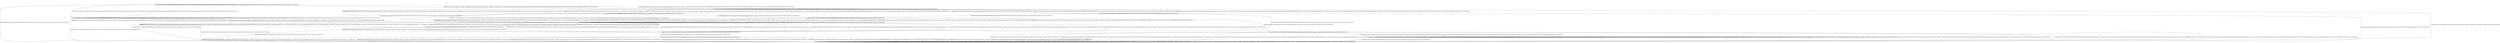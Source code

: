 digraph g {
__start0 [label="" shape="none"];

	s0 [shape="circle" label="s0"];
	s1 [shape="circle" label="s1"];
	s2 [shape="circle" label="s2"];
	s3 [shape="circle" label="s3"];
	s4 [shape="circle" label="s4"];
	s5 [shape="circle" label="s5"];
	s6 [shape="circle" label="s6"];
	s7 [shape="circle" label="s7"];
	s8 [shape="circle" label="s8"];
	s9 [shape="circle" label="s9"];
	s10 [shape="circle" label="s10"];
	s11 [shape="circle" label="s11"];
	s12 [shape="circle" label="s12"];
	s0 -> s1 [label="ClientHelloWord{suite=TLS_PSK_WITH_AES_128_CBC_SHA} / ResponseFingerprint[Exception=false, Encrypted=false, #Records=1, #Messages=1, RecordClasses=[Record,], MessageClasses=[HelloVerifyRequestMessage,], Messages=[HELLO_VERIFY_REQUEST,], Reccords=[Record{contentType=ModifiableByte{originalValue=22}, protocolVersion=Original byte value is: FE FD, length=ModifiableInteger{originalValue=47}},], NetworkState=null]"];
	s0 -> s8 [label="GenericMessageWord{message=PSK_CLIENT_KEY_EXCHANGE} / ResponseFingerprint[Exception=false, Encrypted=false, #Records=0, #Messages=0, RecordClasses=[], MessageClasses=[], Messages=[], Reccords=[], NetworkState=null]"];
	s0 -> s2 [label="ChangeCipherSpecWord{} / ResponseFingerprint[Exception=false, Encrypted=false, #Records=0, #Messages=0, RecordClasses=[], MessageClasses=[], Messages=[], Reccords=[], NetworkState=null]"];
	s0 -> s0 [label="GenericMessageWord{message=APPLICATION} / ResponseFingerprint[Exception=false, Encrypted=false, #Records=0, #Messages=0, RecordClasses=[], MessageClasses=[], Messages=[], Reccords=[], NetworkState=null]"];
	s0 -> s0 [label="FinishedWord{} / ResponseFingerprint[Exception=false, Encrypted=false, #Records=0, #Messages=0, RecordClasses=[], MessageClasses=[], Messages=[], Reccords=[], NetworkState=null]"];
	s0 -> s8 [label="GenericMessageWord{message=RSA_CLIENT_KEY_EXCHANGE} / ResponseFingerprint[Exception=false, Encrypted=false, #Records=0, #Messages=0, RecordClasses=[], MessageClasses=[], Messages=[], Reccords=[], NetworkState=null]"];
	s0 -> s1 [label="ClientHelloWord{suite=TLS_RSA_WITH_AES_128_GCM_SHA256} / ResponseFingerprint[Exception=false, Encrypted=false, #Records=1, #Messages=1, RecordClasses=[Record,], MessageClasses=[HelloVerifyRequestMessage,], Messages=[HELLO_VERIFY_REQUEST,], Reccords=[Record{contentType=ModifiableByte{originalValue=22}, protocolVersion=Original byte value is: FE FD, length=ModifiableInteger{originalValue=47}},], NetworkState=null]"];
	s1 -> s3 [label="ClientHelloWord{suite=TLS_PSK_WITH_AES_128_CBC_SHA} / ResponseFingerprint[Exception=false, Encrypted=false, #Records=2, #Messages=2, RecordClasses=[Record,Record,], MessageClasses=[ServerHelloMessage,ServerHelloDoneMessage,], Messages=[SERVER_HELLO,SERVER_HELLO_DONE,], Reccords=[Record{contentType=ModifiableByte{originalValue=22}, protocolVersion=Original byte value is: FE FD, length=ModifiableInteger{originalValue=89}},Record{contentType=ModifiableByte{originalValue=22}, protocolVersion=Original byte value is: FE FD, length=ModifiableInteger{originalValue=12}},], NetworkState=null]"];
	s1 -> s9 [label="GenericMessageWord{message=PSK_CLIENT_KEY_EXCHANGE} / ResponseFingerprint[Exception=false, Encrypted=false, #Records=0, #Messages=0, RecordClasses=[], MessageClasses=[], Messages=[], Reccords=[], NetworkState=null]"];
	s1 -> s2 [label="ChangeCipherSpecWord{} / ResponseFingerprint[Exception=false, Encrypted=false, #Records=0, #Messages=0, RecordClasses=[], MessageClasses=[], Messages=[], Reccords=[], NetworkState=null]"];
	s1 -> s1 [label="GenericMessageWord{message=APPLICATION} / ResponseFingerprint[Exception=false, Encrypted=false, #Records=0, #Messages=0, RecordClasses=[], MessageClasses=[], Messages=[], Reccords=[], NetworkState=null]"];
	s1 -> s1 [label="FinishedWord{} / ResponseFingerprint[Exception=false, Encrypted=false, #Records=0, #Messages=0, RecordClasses=[], MessageClasses=[], Messages=[], Reccords=[], NetworkState=null]"];
	s1 -> s1 [label="GenericMessageWord{message=RSA_CLIENT_KEY_EXCHANGE} / ResponseFingerprint[Exception=false, Encrypted=false, #Records=0, #Messages=0, RecordClasses=[], MessageClasses=[], Messages=[], Reccords=[], NetworkState=null]"];
	s1 -> s7 [label="ClientHelloWord{suite=TLS_RSA_WITH_AES_128_GCM_SHA256} / ResponseFingerprint[Exception=false, Encrypted=false, #Records=3, #Messages=3, RecordClasses=[Record,Record,Record,], MessageClasses=[ServerHelloMessage,CertificateMessage,ServerHelloDoneMessage,], Messages=[SERVER_HELLO,CERTIFICATE,SERVER_HELLO_DONE,], Reccords=[Record{contentType=ModifiableByte{originalValue=22}, protocolVersion=Original byte value is: FE FD, length=ModifiableInteger{originalValue=89}},Record{contentType=ModifiableByte{originalValue=22}, protocolVersion=Original byte value is: FE FD, length=ModifiableInteger{originalValue=857}},Record{contentType=ModifiableByte{originalValue=22}, protocolVersion=Original byte value is: FE FD, length=ModifiableInteger{originalValue=12}},], NetworkState=null]"];
	s2 -> s2 [label="ClientHelloWord{suite=TLS_PSK_WITH_AES_128_CBC_SHA} / ResponseFingerprint[Exception=false, Encrypted=false, #Records=0, #Messages=0, RecordClasses=[], MessageClasses=[], Messages=[], Reccords=[], NetworkState=null]"];
	s2 -> s2 [label="GenericMessageWord{message=PSK_CLIENT_KEY_EXCHANGE} / ResponseFingerprint[Exception=false, Encrypted=false, #Records=0, #Messages=0, RecordClasses=[], MessageClasses=[], Messages=[], Reccords=[], NetworkState=null]"];
	s2 -> s2 [label="ChangeCipherSpecWord{} / ResponseFingerprint[Exception=false, Encrypted=false, #Records=0, #Messages=0, RecordClasses=[], MessageClasses=[], Messages=[], Reccords=[], NetworkState=null]"];
	s2 -> s2 [label="GenericMessageWord{message=APPLICATION} / ResponseFingerprint[Exception=false, Encrypted=false, #Records=0, #Messages=0, RecordClasses=[], MessageClasses=[], Messages=[], Reccords=[], NetworkState=null]"];
	s2 -> s2 [label="FinishedWord{} / ResponseFingerprint[Exception=false, Encrypted=false, #Records=0, #Messages=0, RecordClasses=[], MessageClasses=[], Messages=[], Reccords=[], NetworkState=null]"];
	s2 -> s2 [label="GenericMessageWord{message=RSA_CLIENT_KEY_EXCHANGE} / ResponseFingerprint[Exception=false, Encrypted=false, #Records=0, #Messages=0, RecordClasses=[], MessageClasses=[], Messages=[], Reccords=[], NetworkState=null]"];
	s2 -> s2 [label="ClientHelloWord{suite=TLS_RSA_WITH_AES_128_GCM_SHA256} / ResponseFingerprint[Exception=false, Encrypted=false, #Records=0, #Messages=0, RecordClasses=[], MessageClasses=[], Messages=[], Reccords=[], NetworkState=null]"];
	s3 -> s1 [label="ClientHelloWord{suite=TLS_PSK_WITH_AES_128_CBC_SHA} / ResponseFingerprint[Exception=false, Encrypted=false, #Records=0, #Messages=0, RecordClasses=[], MessageClasses=[], Messages=[], Reccords=[], NetworkState=null]"];
	s3 -> s4 [label="GenericMessageWord{message=PSK_CLIENT_KEY_EXCHANGE} / ResponseFingerprint[Exception=false, Encrypted=false, #Records=0, #Messages=0, RecordClasses=[], MessageClasses=[], Messages=[], Reccords=[], NetworkState=null]"];
	s3 -> s2 [label="ChangeCipherSpecWord{} / ResponseFingerprint[Exception=false, Encrypted=false, #Records=0, #Messages=0, RecordClasses=[], MessageClasses=[], Messages=[], Reccords=[], NetworkState=null]"];
	s3 -> s3 [label="GenericMessageWord{message=APPLICATION} / ResponseFingerprint[Exception=false, Encrypted=false, #Records=0, #Messages=0, RecordClasses=[], MessageClasses=[], Messages=[], Reccords=[], NetworkState=null]"];
	s3 -> s1 [label="FinishedWord{} / ResponseFingerprint[Exception=false, Encrypted=false, #Records=0, #Messages=0, RecordClasses=[], MessageClasses=[], Messages=[], Reccords=[], NetworkState=null]"];
	s3 -> s1 [label="GenericMessageWord{message=RSA_CLIENT_KEY_EXCHANGE} / ResponseFingerprint[Exception=false, Encrypted=false, #Records=1, #Messages=1, RecordClasses=[Record,], MessageClasses=[AlertMessage,], Messages=[Alert(FATAL,UNKNOWN_PSK_IDENTITY),], Reccords=[Record{contentType=ModifiableByte{originalValue=21}, protocolVersion=Original byte value is: FE FD, length=ModifiableInteger{originalValue=2}},], NetworkState=null]"];
	s3 -> s1 [label="ClientHelloWord{suite=TLS_RSA_WITH_AES_128_GCM_SHA256} / ResponseFingerprint[Exception=false, Encrypted=false, #Records=0, #Messages=0, RecordClasses=[], MessageClasses=[], Messages=[], Reccords=[], NetworkState=null]"];
	s4 -> s9 [label="ClientHelloWord{suite=TLS_PSK_WITH_AES_128_CBC_SHA} / ResponseFingerprint[Exception=false, Encrypted=false, #Records=1, #Messages=1, RecordClasses=[Record,], MessageClasses=[AlertMessage,], Messages=[Alert(FATAL,UNEXPECTED_MESSAGE),], Reccords=[Record{contentType=ModifiableByte{originalValue=21}, protocolVersion=Original byte value is: FE FD, length=ModifiableInteger{originalValue=2}},], NetworkState=null]"];
	s4 -> s9 [label="GenericMessageWord{message=PSK_CLIENT_KEY_EXCHANGE} / ResponseFingerprint[Exception=false, Encrypted=false, #Records=1, #Messages=1, RecordClasses=[Record,], MessageClasses=[AlertMessage,], Messages=[Alert(FATAL,UNEXPECTED_MESSAGE),], Reccords=[Record{contentType=ModifiableByte{originalValue=21}, protocolVersion=Original byte value is: FE FD, length=ModifiableInteger{originalValue=2}},], NetworkState=null]"];
	s4 -> s5 [label="ChangeCipherSpecWord{} / ResponseFingerprint[Exception=false, Encrypted=false, #Records=0, #Messages=0, RecordClasses=[], MessageClasses=[], Messages=[], Reccords=[], NetworkState=null]"];
	s4 -> s4 [label="GenericMessageWord{message=APPLICATION} / ResponseFingerprint[Exception=false, Encrypted=false, #Records=0, #Messages=0, RecordClasses=[], MessageClasses=[], Messages=[], Reccords=[], NetworkState=null]"];
	s4 -> s9 [label="FinishedWord{} / ResponseFingerprint[Exception=false, Encrypted=false, #Records=1, #Messages=1, RecordClasses=[Record,], MessageClasses=[AlertMessage,], Messages=[Alert(FATAL,UNEXPECTED_MESSAGE),], Reccords=[Record{contentType=ModifiableByte{originalValue=21}, protocolVersion=Original byte value is: FE FD, length=ModifiableInteger{originalValue=2}},], NetworkState=null]"];
	s4 -> s9 [label="GenericMessageWord{message=RSA_CLIENT_KEY_EXCHANGE} / ResponseFingerprint[Exception=false, Encrypted=false, #Records=1, #Messages=1, RecordClasses=[Record,], MessageClasses=[AlertMessage,], Messages=[Alert(FATAL,UNEXPECTED_MESSAGE),], Reccords=[Record{contentType=ModifiableByte{originalValue=21}, protocolVersion=Original byte value is: FE FD, length=ModifiableInteger{originalValue=2}},], NetworkState=null]"];
	s4 -> s9 [label="ClientHelloWord{suite=TLS_RSA_WITH_AES_128_GCM_SHA256} / ResponseFingerprint[Exception=false, Encrypted=false, #Records=1, #Messages=1, RecordClasses=[Record,], MessageClasses=[AlertMessage,], Messages=[Alert(FATAL,UNEXPECTED_MESSAGE),], Reccords=[Record{contentType=ModifiableByte{originalValue=21}, protocolVersion=Original byte value is: FE FD, length=ModifiableInteger{originalValue=2}},], NetworkState=null]"];
	s5 -> s2 [label="ClientHelloWord{suite=TLS_PSK_WITH_AES_128_CBC_SHA} / ResponseFingerprint[Exception=false, Encrypted=false, #Records=1, #Messages=1, RecordClasses=[Record,], MessageClasses=[AlertMessage,], Messages=[Alert(FATAL,DECODE_ERROR),], Reccords=[Record{contentType=ModifiableByte{originalValue=21}, protocolVersion=Original byte value is: FE FD, length=ModifiableInteger{originalValue=2}},], NetworkState=null]"];
	s5 -> s2 [label="GenericMessageWord{message=PSK_CLIENT_KEY_EXCHANGE} / ResponseFingerprint[Exception=false, Encrypted=false, #Records=1, #Messages=1, RecordClasses=[Record,], MessageClasses=[AlertMessage,], Messages=[Alert(FATAL,DECODE_ERROR),], Reccords=[Record{contentType=ModifiableByte{originalValue=21}, protocolVersion=Original byte value is: FE FD, length=ModifiableInteger{originalValue=2}},], NetworkState=null]"];
	s5 -> s2 [label="ChangeCipherSpecWord{} / ResponseFingerprint[Exception=false, Encrypted=false, #Records=0, #Messages=0, RecordClasses=[], MessageClasses=[], Messages=[], Reccords=[], NetworkState=null]"];
	s5 -> s5 [label="GenericMessageWord{message=APPLICATION} / ResponseFingerprint[Exception=false, Encrypted=false, #Records=0, #Messages=0, RecordClasses=[], MessageClasses=[], Messages=[], Reccords=[], NetworkState=null]"];
	s5 -> s6 [label="FinishedWord{} / ResponseFingerprint[Exception=false, Encrypted=false, #Records=2, #Messages=2, RecordClasses=[Record,Record,], MessageClasses=[ChangeCipherSpecMessage,FinishedMessage,], Messages=[CHANGE_CIPHER_SPEC,FINISHED,], Reccords=[Record{contentType=ModifiableByte{originalValue=20}, protocolVersion=Original byte value is: FE FD, length=ModifiableInteger{originalValue=1}},Record{contentType=ModifiableByte{originalValue=22}, protocolVersion=Original byte value is: FE FD, length=ModifiableInteger{originalValue=64}},], NetworkState=null]"];
	s5 -> s2 [label="GenericMessageWord{message=RSA_CLIENT_KEY_EXCHANGE} / ResponseFingerprint[Exception=false, Encrypted=false, #Records=1, #Messages=1, RecordClasses=[Record,], MessageClasses=[AlertMessage,], Messages=[Alert(FATAL,DECODE_ERROR),], Reccords=[Record{contentType=ModifiableByte{originalValue=21}, protocolVersion=Original byte value is: FE FD, length=ModifiableInteger{originalValue=2}},], NetworkState=null]"];
	s5 -> s2 [label="ClientHelloWord{suite=TLS_RSA_WITH_AES_128_GCM_SHA256} / ResponseFingerprint[Exception=false, Encrypted=false, #Records=1, #Messages=1, RecordClasses=[Record,], MessageClasses=[AlertMessage,], Messages=[Alert(FATAL,DECODE_ERROR),], Reccords=[Record{contentType=ModifiableByte{originalValue=21}, protocolVersion=Original byte value is: FE FD, length=ModifiableInteger{originalValue=2}},], NetworkState=null]"];
	s6 -> s6 [label="ClientHelloWord{suite=TLS_PSK_WITH_AES_128_CBC_SHA} / ResponseFingerprint[Exception=false, Encrypted=true, #Records=1, #Messages=1, RecordClasses=[Record,], MessageClasses=[AlertMessage,], Messages=[Alert(WARNING,NO_RENEGOTIATION),], Reccords=[Record{contentType=ModifiableByte{originalValue=21}, protocolVersion=Original byte value is: FE FD, length=ModifiableInteger{originalValue=48}},], NetworkState=null]"];
	s6 -> s6 [label="GenericMessageWord{message=PSK_CLIENT_KEY_EXCHANGE} / ResponseFingerprint[Exception=false, Encrypted=false, #Records=0, #Messages=0, RecordClasses=[], MessageClasses=[], Messages=[], Reccords=[], NetworkState=null]"];
	s6 -> s2 [label="ChangeCipherSpecWord{} / ResponseFingerprint[Exception=false, Encrypted=false, #Records=0, #Messages=0, RecordClasses=[], MessageClasses=[], Messages=[], Reccords=[], NetworkState=null]"];
	s6 -> s6 [label="GenericMessageWord{message=APPLICATION} / ResponseFingerprint[Exception=false, Encrypted=false, #Records=1, #Messages=1, RecordClasses=[Record,], MessageClasses=[ApplicationMessage,], Messages=[APPLICATION,], Reccords=[Record{contentType=ModifiableByte{originalValue=23}, protocolVersion=Original byte value is: FE FD, length=ModifiableInteger{originalValue=192}},], NetworkState=null]"];
	s6 -> s6 [label="FinishedWord{} / ResponseFingerprint[Exception=false, Encrypted=false, #Records=0, #Messages=0, RecordClasses=[], MessageClasses=[], Messages=[], Reccords=[], NetworkState=null]"];
	s6 -> s6 [label="GenericMessageWord{message=RSA_CLIENT_KEY_EXCHANGE} / ResponseFingerprint[Exception=false, Encrypted=false, #Records=0, #Messages=0, RecordClasses=[], MessageClasses=[], Messages=[], Reccords=[], NetworkState=null]"];
	s6 -> s6 [label="ClientHelloWord{suite=TLS_RSA_WITH_AES_128_GCM_SHA256} / ResponseFingerprint[Exception=false, Encrypted=true, #Records=1, #Messages=1, RecordClasses=[Record,], MessageClasses=[AlertMessage,], Messages=[Alert(WARNING,NO_RENEGOTIATION),], Reccords=[Record{contentType=ModifiableByte{originalValue=21}, protocolVersion=Original byte value is: FE FD, length=ModifiableInteger{originalValue=48}},], NetworkState=null]"];
	s7 -> s1 [label="ClientHelloWord{suite=TLS_PSK_WITH_AES_128_CBC_SHA} / ResponseFingerprint[Exception=false, Encrypted=false, #Records=0, #Messages=0, RecordClasses=[], MessageClasses=[], Messages=[], Reccords=[], NetworkState=null]"];
	s7 -> s11 [label="GenericMessageWord{message=PSK_CLIENT_KEY_EXCHANGE} / ResponseFingerprint[Exception=false, Encrypted=false, #Records=0, #Messages=0, RecordClasses=[], MessageClasses=[], Messages=[], Reccords=[], NetworkState=null]"];
	s7 -> s2 [label="ChangeCipherSpecWord{} / ResponseFingerprint[Exception=false, Encrypted=false, #Records=0, #Messages=0, RecordClasses=[], MessageClasses=[], Messages=[], Reccords=[], NetworkState=null]"];
	s7 -> s7 [label="GenericMessageWord{message=APPLICATION} / ResponseFingerprint[Exception=false, Encrypted=false, #Records=0, #Messages=0, RecordClasses=[], MessageClasses=[], Messages=[], Reccords=[], NetworkState=null]"];
	s7 -> s1 [label="FinishedWord{} / ResponseFingerprint[Exception=false, Encrypted=false, #Records=0, #Messages=0, RecordClasses=[], MessageClasses=[], Messages=[], Reccords=[], NetworkState=null]"];
	s7 -> s4 [label="GenericMessageWord{message=RSA_CLIENT_KEY_EXCHANGE} / ResponseFingerprint[Exception=false, Encrypted=false, #Records=0, #Messages=0, RecordClasses=[], MessageClasses=[], Messages=[], Reccords=[], NetworkState=null]"];
	s7 -> s1 [label="ClientHelloWord{suite=TLS_RSA_WITH_AES_128_GCM_SHA256} / ResponseFingerprint[Exception=false, Encrypted=false, #Records=0, #Messages=0, RecordClasses=[], MessageClasses=[], Messages=[], Reccords=[], NetworkState=null]"];
	s8 -> s9 [label="ClientHelloWord{suite=TLS_PSK_WITH_AES_128_CBC_SHA} / ResponseFingerprint[Exception=false, Encrypted=false, #Records=1, #Messages=1, RecordClasses=[Record,], MessageClasses=[HelloVerifyRequestMessage,], Messages=[HELLO_VERIFY_REQUEST,], Reccords=[Record{contentType=ModifiableByte{originalValue=22}, protocolVersion=Original byte value is: FE FD, length=ModifiableInteger{originalValue=47}},], NetworkState=null]"];
	s8 -> s8 [label="GenericMessageWord{message=PSK_CLIENT_KEY_EXCHANGE} / ResponseFingerprint[Exception=false, Encrypted=false, #Records=0, #Messages=0, RecordClasses=[], MessageClasses=[], Messages=[], Reccords=[], NetworkState=null]"];
	s8 -> s2 [label="ChangeCipherSpecWord{} / ResponseFingerprint[Exception=false, Encrypted=false, #Records=0, #Messages=0, RecordClasses=[], MessageClasses=[], Messages=[], Reccords=[], NetworkState=null]"];
	s8 -> s8 [label="GenericMessageWord{message=APPLICATION} / ResponseFingerprint[Exception=false, Encrypted=false, #Records=0, #Messages=0, RecordClasses=[], MessageClasses=[], Messages=[], Reccords=[], NetworkState=null]"];
	s8 -> s8 [label="FinishedWord{} / ResponseFingerprint[Exception=false, Encrypted=false, #Records=0, #Messages=0, RecordClasses=[], MessageClasses=[], Messages=[], Reccords=[], NetworkState=null]"];
	s8 -> s8 [label="GenericMessageWord{message=RSA_CLIENT_KEY_EXCHANGE} / ResponseFingerprint[Exception=false, Encrypted=false, #Records=0, #Messages=0, RecordClasses=[], MessageClasses=[], Messages=[], Reccords=[], NetworkState=null]"];
	s8 -> s9 [label="ClientHelloWord{suite=TLS_RSA_WITH_AES_128_GCM_SHA256} / ResponseFingerprint[Exception=false, Encrypted=false, #Records=1, #Messages=1, RecordClasses=[Record,], MessageClasses=[HelloVerifyRequestMessage,], Messages=[HELLO_VERIFY_REQUEST,], Reccords=[Record{contentType=ModifiableByte{originalValue=22}, protocolVersion=Original byte value is: FE FD, length=ModifiableInteger{originalValue=47}},], NetworkState=null]"];
	s9 -> s3 [label="ClientHelloWord{suite=TLS_PSK_WITH_AES_128_CBC_SHA} / ResponseFingerprint[Exception=false, Encrypted=false, #Records=2, #Messages=2, RecordClasses=[Record,Record,], MessageClasses=[ServerHelloMessage,ServerHelloDoneMessage,], Messages=[SERVER_HELLO,SERVER_HELLO_DONE,], Reccords=[Record{contentType=ModifiableByte{originalValue=22}, protocolVersion=Original byte value is: FE FD, length=ModifiableInteger{originalValue=89}},Record{contentType=ModifiableByte{originalValue=22}, protocolVersion=Original byte value is: FE FD, length=ModifiableInteger{originalValue=12}},], NetworkState=null]"];
	s9 -> s9 [label="GenericMessageWord{message=PSK_CLIENT_KEY_EXCHANGE} / ResponseFingerprint[Exception=false, Encrypted=false, #Records=0, #Messages=0, RecordClasses=[], MessageClasses=[], Messages=[], Reccords=[], NetworkState=null]"];
	s9 -> s2 [label="ChangeCipherSpecWord{} / ResponseFingerprint[Exception=false, Encrypted=false, #Records=0, #Messages=0, RecordClasses=[], MessageClasses=[], Messages=[], Reccords=[], NetworkState=null]"];
	s9 -> s9 [label="GenericMessageWord{message=APPLICATION} / ResponseFingerprint[Exception=false, Encrypted=false, #Records=0, #Messages=0, RecordClasses=[], MessageClasses=[], Messages=[], Reccords=[], NetworkState=null]"];
	s9 -> s9 [label="FinishedWord{} / ResponseFingerprint[Exception=false, Encrypted=false, #Records=0, #Messages=0, RecordClasses=[], MessageClasses=[], Messages=[], Reccords=[], NetworkState=null]"];
	s9 -> s9 [label="GenericMessageWord{message=RSA_CLIENT_KEY_EXCHANGE} / ResponseFingerprint[Exception=false, Encrypted=false, #Records=0, #Messages=0, RecordClasses=[], MessageClasses=[], Messages=[], Reccords=[], NetworkState=null]"];
	s9 -> s10 [label="ClientHelloWord{suite=TLS_RSA_WITH_AES_128_GCM_SHA256} / ResponseFingerprint[Exception=false, Encrypted=false, #Records=3, #Messages=3, RecordClasses=[Record,Record,Record,], MessageClasses=[ServerHelloMessage,CertificateMessage,ServerHelloDoneMessage,], Messages=[SERVER_HELLO,CERTIFICATE,SERVER_HELLO_DONE,], Reccords=[Record{contentType=ModifiableByte{originalValue=22}, protocolVersion=Original byte value is: FE FD, length=ModifiableInteger{originalValue=89}},Record{contentType=ModifiableByte{originalValue=22}, protocolVersion=Original byte value is: FE FD, length=ModifiableInteger{originalValue=857}},Record{contentType=ModifiableByte{originalValue=22}, protocolVersion=Original byte value is: FE FD, length=ModifiableInteger{originalValue=12}},], NetworkState=null]"];
	s10 -> s9 [label="ClientHelloWord{suite=TLS_PSK_WITH_AES_128_CBC_SHA} / ResponseFingerprint[Exception=false, Encrypted=false, #Records=0, #Messages=0, RecordClasses=[], MessageClasses=[], Messages=[], Reccords=[], NetworkState=null]"];
	s10 -> s11 [label="GenericMessageWord{message=PSK_CLIENT_KEY_EXCHANGE} / ResponseFingerprint[Exception=false, Encrypted=false, #Records=0, #Messages=0, RecordClasses=[], MessageClasses=[], Messages=[], Reccords=[], NetworkState=null]"];
	s10 -> s2 [label="ChangeCipherSpecWord{} / ResponseFingerprint[Exception=false, Encrypted=false, #Records=0, #Messages=0, RecordClasses=[], MessageClasses=[], Messages=[], Reccords=[], NetworkState=null]"];
	s10 -> s10 [label="GenericMessageWord{message=APPLICATION} / ResponseFingerprint[Exception=false, Encrypted=false, #Records=0, #Messages=0, RecordClasses=[], MessageClasses=[], Messages=[], Reccords=[], NetworkState=null]"];
	s10 -> s9 [label="FinishedWord{} / ResponseFingerprint[Exception=false, Encrypted=false, #Records=0, #Messages=0, RecordClasses=[], MessageClasses=[], Messages=[], Reccords=[], NetworkState=null]"];
	s10 -> s11 [label="GenericMessageWord{message=RSA_CLIENT_KEY_EXCHANGE} / ResponseFingerprint[Exception=false, Encrypted=false, #Records=0, #Messages=0, RecordClasses=[], MessageClasses=[], Messages=[], Reccords=[], NetworkState=null]"];
	s10 -> s9 [label="ClientHelloWord{suite=TLS_RSA_WITH_AES_128_GCM_SHA256} / ResponseFingerprint[Exception=false, Encrypted=false, #Records=0, #Messages=0, RecordClasses=[], MessageClasses=[], Messages=[], Reccords=[], NetworkState=null]"];
	s11 -> s9 [label="ClientHelloWord{suite=TLS_PSK_WITH_AES_128_CBC_SHA} / ResponseFingerprint[Exception=false, Encrypted=false, #Records=1, #Messages=1, RecordClasses=[Record,], MessageClasses=[AlertMessage,], Messages=[Alert(FATAL,UNEXPECTED_MESSAGE),], Reccords=[Record{contentType=ModifiableByte{originalValue=21}, protocolVersion=Original byte value is: FE FD, length=ModifiableInteger{originalValue=2}},], NetworkState=null]"];
	s11 -> s9 [label="GenericMessageWord{message=PSK_CLIENT_KEY_EXCHANGE} / ResponseFingerprint[Exception=false, Encrypted=false, #Records=1, #Messages=1, RecordClasses=[Record,], MessageClasses=[AlertMessage,], Messages=[Alert(FATAL,UNEXPECTED_MESSAGE),], Reccords=[Record{contentType=ModifiableByte{originalValue=21}, protocolVersion=Original byte value is: FE FD, length=ModifiableInteger{originalValue=2}},], NetworkState=null]"];
	s11 -> s12 [label="ChangeCipherSpecWord{} / ResponseFingerprint[Exception=false, Encrypted=false, #Records=0, #Messages=0, RecordClasses=[], MessageClasses=[], Messages=[], Reccords=[], NetworkState=null]"];
	s11 -> s11 [label="GenericMessageWord{message=APPLICATION} / ResponseFingerprint[Exception=false, Encrypted=false, #Records=0, #Messages=0, RecordClasses=[], MessageClasses=[], Messages=[], Reccords=[], NetworkState=null]"];
	s11 -> s9 [label="FinishedWord{} / ResponseFingerprint[Exception=false, Encrypted=false, #Records=1, #Messages=1, RecordClasses=[Record,], MessageClasses=[AlertMessage,], Messages=[Alert(FATAL,UNEXPECTED_MESSAGE),], Reccords=[Record{contentType=ModifiableByte{originalValue=21}, protocolVersion=Original byte value is: FE FD, length=ModifiableInteger{originalValue=2}},], NetworkState=null]"];
	s11 -> s9 [label="GenericMessageWord{message=RSA_CLIENT_KEY_EXCHANGE} / ResponseFingerprint[Exception=false, Encrypted=false, #Records=1, #Messages=1, RecordClasses=[Record,], MessageClasses=[AlertMessage,], Messages=[Alert(FATAL,UNEXPECTED_MESSAGE),], Reccords=[Record{contentType=ModifiableByte{originalValue=21}, protocolVersion=Original byte value is: FE FD, length=ModifiableInteger{originalValue=2}},], NetworkState=null]"];
	s11 -> s9 [label="ClientHelloWord{suite=TLS_RSA_WITH_AES_128_GCM_SHA256} / ResponseFingerprint[Exception=false, Encrypted=false, #Records=1, #Messages=1, RecordClasses=[Record,], MessageClasses=[AlertMessage,], Messages=[Alert(FATAL,UNEXPECTED_MESSAGE),], Reccords=[Record{contentType=ModifiableByte{originalValue=21}, protocolVersion=Original byte value is: FE FD, length=ModifiableInteger{originalValue=2}},], NetworkState=null]"];
	s12 -> s2 [label="ClientHelloWord{suite=TLS_PSK_WITH_AES_128_CBC_SHA} / ResponseFingerprint[Exception=false, Encrypted=false, #Records=1, #Messages=1, RecordClasses=[Record,], MessageClasses=[AlertMessage,], Messages=[Alert(FATAL,BAD_RECORD_MAC),], Reccords=[Record{contentType=ModifiableByte{originalValue=21}, protocolVersion=Original byte value is: FE FD, length=ModifiableInteger{originalValue=2}},], NetworkState=null]"];
	s12 -> s2 [label="GenericMessageWord{message=PSK_CLIENT_KEY_EXCHANGE} / ResponseFingerprint[Exception=false, Encrypted=false, #Records=1, #Messages=1, RecordClasses=[Record,], MessageClasses=[AlertMessage,], Messages=[Alert(FATAL,BAD_RECORD_MAC),], Reccords=[Record{contentType=ModifiableByte{originalValue=21}, protocolVersion=Original byte value is: FE FD, length=ModifiableInteger{originalValue=2}},], NetworkState=null]"];
	s12 -> s2 [label="ChangeCipherSpecWord{} / ResponseFingerprint[Exception=false, Encrypted=false, #Records=1, #Messages=1, RecordClasses=[Record,], MessageClasses=[AlertMessage,], Messages=[Alert(FATAL,BAD_RECORD_MAC),], Reccords=[Record{contentType=ModifiableByte{originalValue=21}, protocolVersion=Original byte value is: FE FD, length=ModifiableInteger{originalValue=2}},], NetworkState=null]"];
	s12 -> s12 [label="GenericMessageWord{message=APPLICATION} / ResponseFingerprint[Exception=false, Encrypted=false, #Records=0, #Messages=0, RecordClasses=[], MessageClasses=[], Messages=[], Reccords=[], NetworkState=null]"];
	s12 -> s2 [label="FinishedWord{} / ResponseFingerprint[Exception=false, Encrypted=false, #Records=1, #Messages=1, RecordClasses=[Record,], MessageClasses=[AlertMessage,], Messages=[Alert(FATAL,BAD_RECORD_MAC),], Reccords=[Record{contentType=ModifiableByte{originalValue=21}, protocolVersion=Original byte value is: FE FD, length=ModifiableInteger{originalValue=2}},], NetworkState=null]"];
	s12 -> s2 [label="GenericMessageWord{message=RSA_CLIENT_KEY_EXCHANGE} / ResponseFingerprint[Exception=false, Encrypted=false, #Records=1, #Messages=1, RecordClasses=[Record,], MessageClasses=[AlertMessage,], Messages=[Alert(FATAL,BAD_RECORD_MAC),], Reccords=[Record{contentType=ModifiableByte{originalValue=21}, protocolVersion=Original byte value is: FE FD, length=ModifiableInteger{originalValue=2}},], NetworkState=null]"];
	s12 -> s2 [label="ClientHelloWord{suite=TLS_RSA_WITH_AES_128_GCM_SHA256} / ResponseFingerprint[Exception=false, Encrypted=false, #Records=1, #Messages=1, RecordClasses=[Record,], MessageClasses=[AlertMessage,], Messages=[Alert(FATAL,BAD_RECORD_MAC),], Reccords=[Record{contentType=ModifiableByte{originalValue=21}, protocolVersion=Original byte value is: FE FD, length=ModifiableInteger{originalValue=2}},], NetworkState=null]"];

__start0 -> s0;
}
